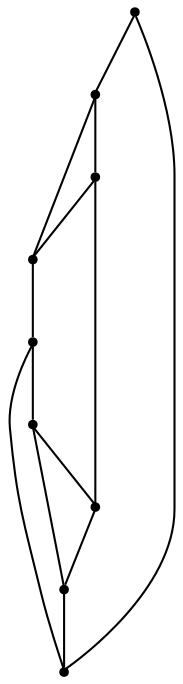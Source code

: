 graph {
  node [shape=point,comment="{\"directed\":false,\"doi\":\"10.1007/978-3-642-25878-7_30\",\"figure\":\"7 (1)\"}"]

  v0 [pos="905.8685338852785,865.7851489967474"]
  v1 [pos="777.7878613829116,928.7661547941598"]
  v2 [pos="880.6268921443772,712.9026057936308"]
  v3 [pos="826.6740115746643,784.1556996584368"]
  v4 [pos="756.4451974247916,763.7481465586525"]
  v5 [pos="650.3534870011437,872.2571765742281"]
  v6 [pos="759.8105036177861,832.1257728752792"]
  v7 [pos="747.4794892640499,650.2593815887863"]
  v8 [pos="625.4495975910626,773.6997315053584"]

  v0 -- v1 [id="-1",pos="905.8685338852785,865.7851489967474 777.7878613829116,928.7661547941598 777.7878613829116,928.7661547941598 777.7878613829116,928.7661547941598"]
  v8 -- v7 [id="-2",pos="625.4495975910626,773.6997315053584 747.4794892640499,650.2593815887863 747.4794892640499,650.2593815887863 747.4794892640499,650.2593815887863"]
  v5 -- v8 [id="-3",pos="650.3534870011437,872.2571765742281 625.4495975910626,773.6997315053584 625.4495975910626,773.6997315053584 625.4495975910626,773.6997315053584"]
  v5 -- v6 [id="-4",pos="650.3534870011437,872.2571765742281 759.8105036177861,832.1257728752792 759.8105036177861,832.1257728752792 759.8105036177861,832.1257728752792"]
  v7 -- v2 [id="-5",pos="747.4794892640499,650.2593815887863 880.6268921443772,712.9026057936308 880.6268921443772,712.9026057936308 880.6268921443772,712.9026057936308"]
  v4 -- v8 [id="-6",pos="756.4451974247916,763.7481465586525 625.4495975910626,773.6997315053584 625.4495975910626,773.6997315053584 625.4495975910626,773.6997315053584"]
  v4 -- v7 [id="-7",pos="756.4451974247916,763.7481465586525 747.4794892640499,650.2593815887863 747.4794892640499,650.2593815887863 747.4794892640499,650.2593815887863"]
  v6 -- v1 [id="-8",pos="759.8105036177861,832.1257728752792 777.7878613829116,928.7661547941598 777.7878613829116,928.7661547941598 777.7878613829116,928.7661547941598"]
  v6 -- v3 [id="-9",pos="759.8105036177861,832.1257728752792 826.6740115746643,784.1556996584368 826.6740115746643,784.1556996584368 826.6740115746643,784.1556996584368"]
  v1 -- v5 [id="-10",pos="777.7878613829116,928.7661547941598 650.3534870011437,872.2571765742281 650.3534870011437,872.2571765742281 650.3534870011437,872.2571765742281"]
  v3 -- v2 [id="-11",pos="826.6740115746643,784.1556996584368 880.6268921443772,712.9026057936308 880.6268921443772,712.9026057936308 880.6268921443772,712.9026057936308"]
  v3 -- v4 [id="-12",pos="826.6740115746643,784.1556996584368 756.4451974247916,763.7481465586525 756.4451974247916,763.7481465586525 756.4451974247916,763.7481465586525"]
  v2 -- v0 [id="-13",pos="880.6268921443772,712.9026057936308 905.8685338852785,865.7851489967474 905.8685338852785,865.7851489967474 905.8685338852785,865.7851489967474"]
}